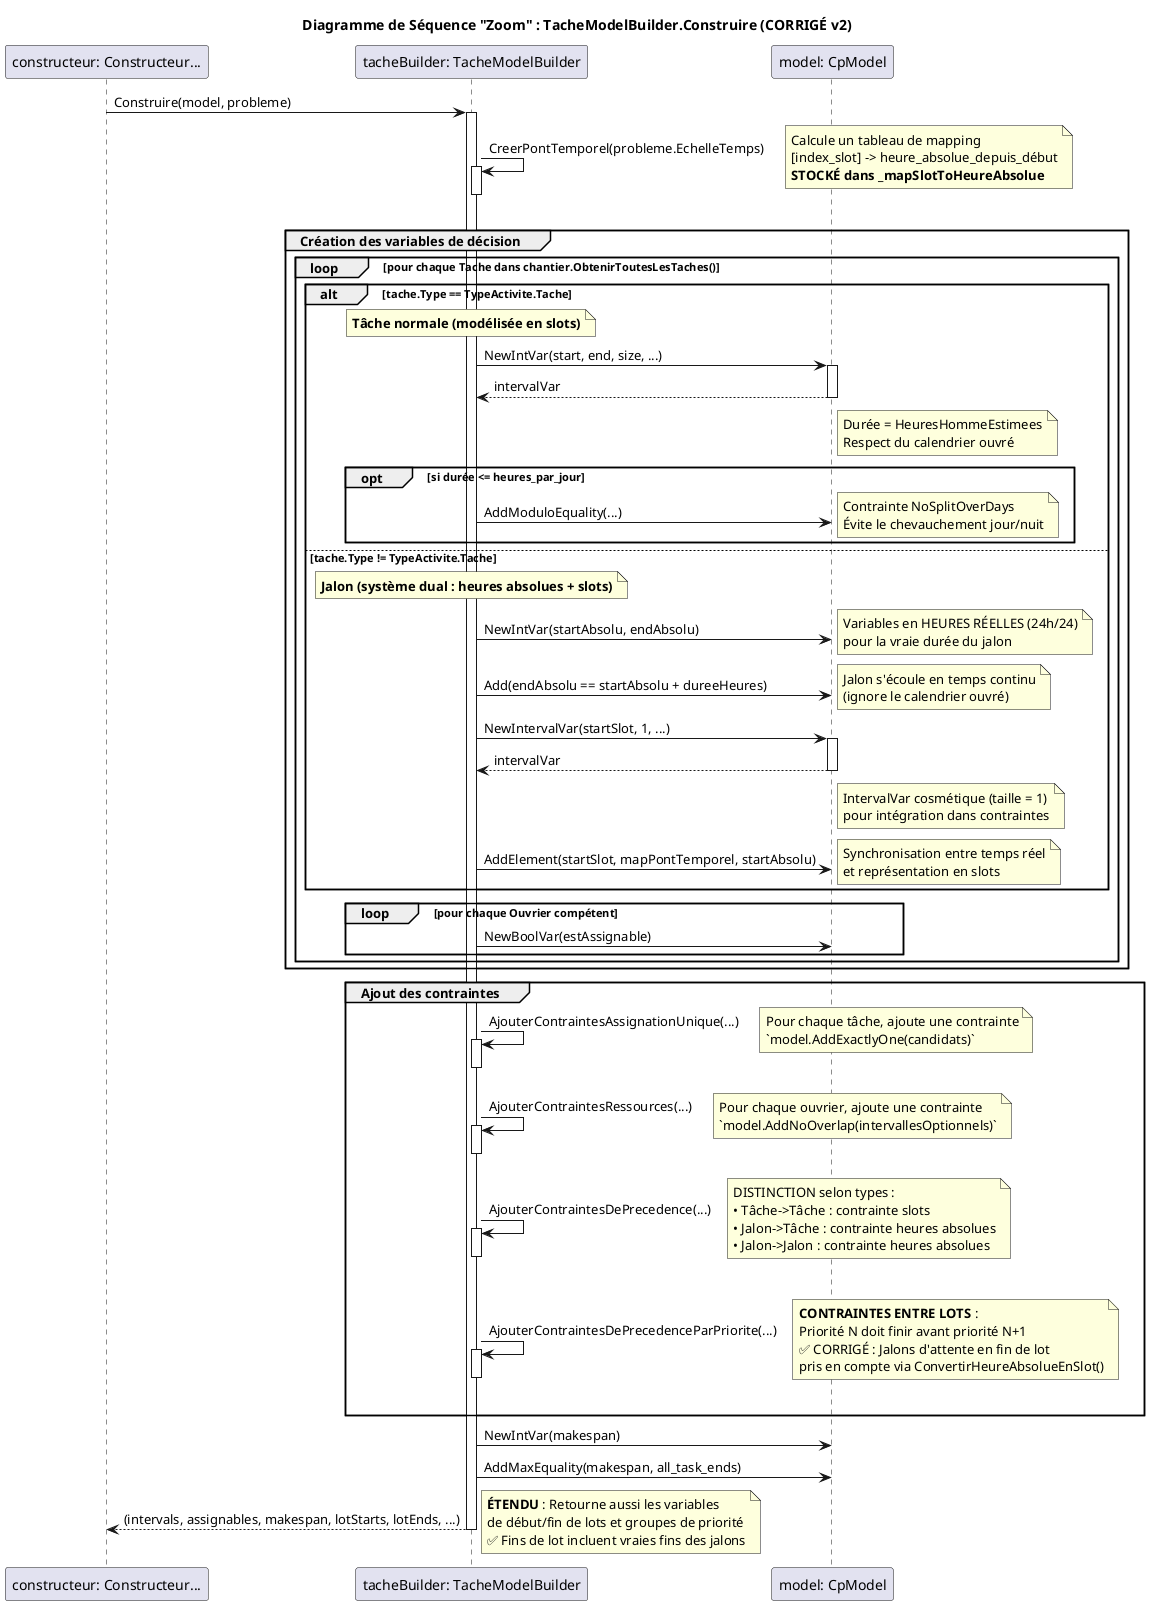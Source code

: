 @startuml
title Diagramme de Séquence "Zoom" : TacheModelBuilder.Construire (CORRIGÉ v2)

participant "constructeur: Constructeur..." as Constructeur
participant "tacheBuilder: TacheModelBuilder" as Builder
participant "model: CpModel" as Model

Constructeur -> Builder : Construire(model, probleme)
activate Builder

Builder -> Builder : CreerPontTemporel(probleme.EchelleTemps)
activate Builder
note right: Calcule un tableau de mapping\n[index_slot] -> heure_absolue_depuis_début\n**STOCKÉ dans _mapSlotToHeureAbsolue**
deactivate Builder

group Création des variables de décision
    loop pour chaque Tache dans chantier.ObtenirToutesLesTaches()
        
        alt tache.Type == TypeActivite.Tache
            note over Builder: **Tâche normale (modélisée en slots)**
            Builder -> Model : NewIntVar(start, end, size, ...)
            activate Model
            Model --> Builder : intervalVar
            deactivate Model
            note right of Model: Durée = HeuresHommeEstimees\nRespect du calendrier ouvré
            
            opt si durée <= heures_par_jour
                Builder -> Model : AddModuloEquality(...)
                note right: Contrainte NoSplitOverDays\nÉvite le chevauchement jour/nuit
            end
            
        else tache.Type != TypeActivite.Tache
            note over Builder: **Jalon (système dual : heures absolues + slots)**
            Builder -> Model : NewIntVar(startAbsolu, endAbsolu)
            note right: Variables en HEURES RÉELLES (24h/24)\npour la vraie durée du jalon
            
            Builder -> Model : Add(endAbsolu == startAbsolu + dureeHeures)
            note right: Jalon s'écoule en temps continu\n(ignore le calendrier ouvré)

            Builder -> Model : NewIntervalVar(startSlot, 1, ...)
            activate Model
            Model --> Builder : intervalVar
            deactivate Model
            note right of Model: IntervalVar cosmétique (taille = 1)\npour intégration dans contraintes

            Builder -> Model : AddElement(startSlot, mapPontTemporel, startAbsolu)
            note right: Synchronisation entre temps réel\net représentation en slots
        end

        loop pour chaque Ouvrier compétent
            Builder -> Model : NewBoolVar(estAssignable)
        end
    end
end group

group Ajout des contraintes
    Builder -> Builder : AjouterContraintesAssignationUnique(...)
    activate Builder
    note right: Pour chaque tâche, ajoute une contrainte\n`model.AddExactlyOne(candidats)`
    deactivate Builder

    Builder -> Builder : AjouterContraintesRessources(...)
    activate Builder
    note right: Pour chaque ouvrier, ajoute une contrainte\n`model.AddNoOverlap(intervallesOptionnels)`
    deactivate Builder
    
    Builder -> Builder : AjouterContraintesDePrecedence(...)
    activate Builder
    note right: DISTINCTION selon types :\n• Tâche->Tâche : contrainte slots\n• Jalon->Tâche : contrainte heures absolues\n• Jalon->Jalon : contrainte heures absolues
    deactivate Builder

    Builder -> Builder : AjouterContraintesDePrecedenceParPriorite(...)
    activate Builder
    note right: **CONTRAINTES ENTRE LOTS** :\nPriorité N doit finir avant priorité N+1\n✅ CORRIGÉ : Jalons d'attente en fin de lot\npris en compte via ConvertirHeureAbsolueEnSlot()
    deactivate Builder
end

Builder -> Model : NewIntVar(makespan)
Builder -> Model : AddMaxEquality(makespan, all_task_ends)

Builder --> Constructeur : (intervals, assignables, makespan, lotStarts, lotEnds, ...)
note right: **ÉTENDU** : Retourne aussi les variables\nde début/fin de lots et groupes de priorité\n✅ Fins de lot incluent vraies fins des jalons
deactivate Builder

@enduml